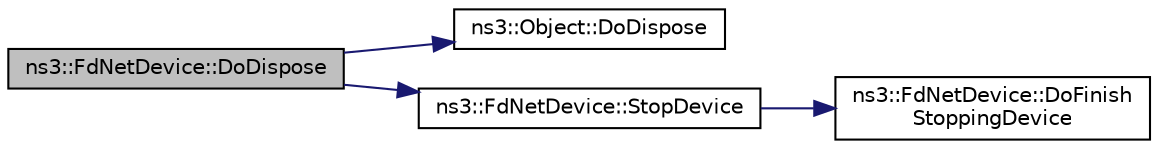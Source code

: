 digraph "ns3::FdNetDevice::DoDispose"
{
 // LATEX_PDF_SIZE
  edge [fontname="Helvetica",fontsize="10",labelfontname="Helvetica",labelfontsize="10"];
  node [fontname="Helvetica",fontsize="10",shape=record];
  rankdir="LR";
  Node1 [label="ns3::FdNetDevice::DoDispose",height=0.2,width=0.4,color="black", fillcolor="grey75", style="filled", fontcolor="black",tooltip="Destructor implementation."];
  Node1 -> Node2 [color="midnightblue",fontsize="10",style="solid",fontname="Helvetica"];
  Node2 [label="ns3::Object::DoDispose",height=0.2,width=0.4,color="black", fillcolor="white", style="filled",URL="$classns3_1_1_object.html#a475d429a75d302d4775f4ae32479b287",tooltip="Destructor implementation."];
  Node1 -> Node3 [color="midnightblue",fontsize="10",style="solid",fontname="Helvetica"];
  Node3 [label="ns3::FdNetDevice::StopDevice",height=0.2,width=0.4,color="black", fillcolor="white", style="filled",URL="$classns3_1_1_fd_net_device.html#ae5603448cbdc59550ce805f8c4c786e5",tooltip="Tear down the device."];
  Node3 -> Node4 [color="midnightblue",fontsize="10",style="solid",fontname="Helvetica"];
  Node4 [label="ns3::FdNetDevice::DoFinish\lStoppingDevice",height=0.2,width=0.4,color="black", fillcolor="white", style="filled",URL="$classns3_1_1_fd_net_device.html#a6fffbb4b5717ef363804f1a5189e43f8",tooltip="Complete additional actions, if any, to tear down the device."];
}
